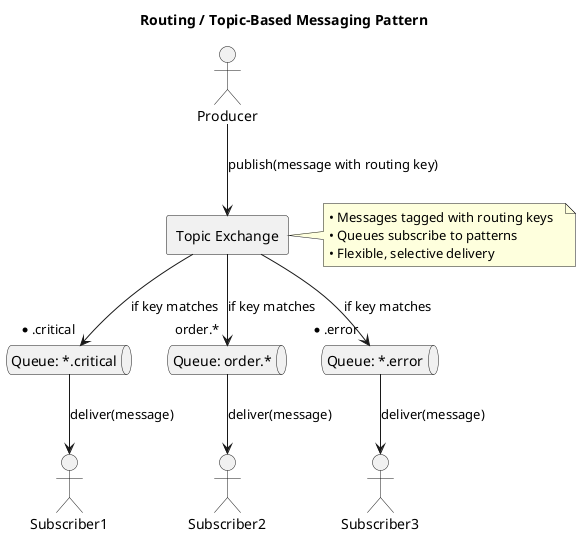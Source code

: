 @startuml
title Routing / Topic-Based Messaging Pattern

actor Producer
rectangle "Topic Exchange" as Exchange
queue "Queue: *.critical" as Q1
queue "Queue: order.*" as Q2
queue "Queue: *.error" as Q3
actor Subscriber1
actor Subscriber2
actor Subscriber3

Producer --> Exchange : publish(message with routing key)
Exchange --> Q1 : if key matches "*.critical"
Exchange --> Q2 : if key matches "order.*"
Exchange --> Q3 : if key matches "*.error"
Q1 --> Subscriber1 : deliver(message)
Q2 --> Subscriber2 : deliver(message)
Q3 --> Subscriber3 : deliver(message)

note right of Exchange
  • Messages tagged with routing keys  
  • Queues subscribe to patterns  
  • Flexible, selective delivery  
end note

@enduml
